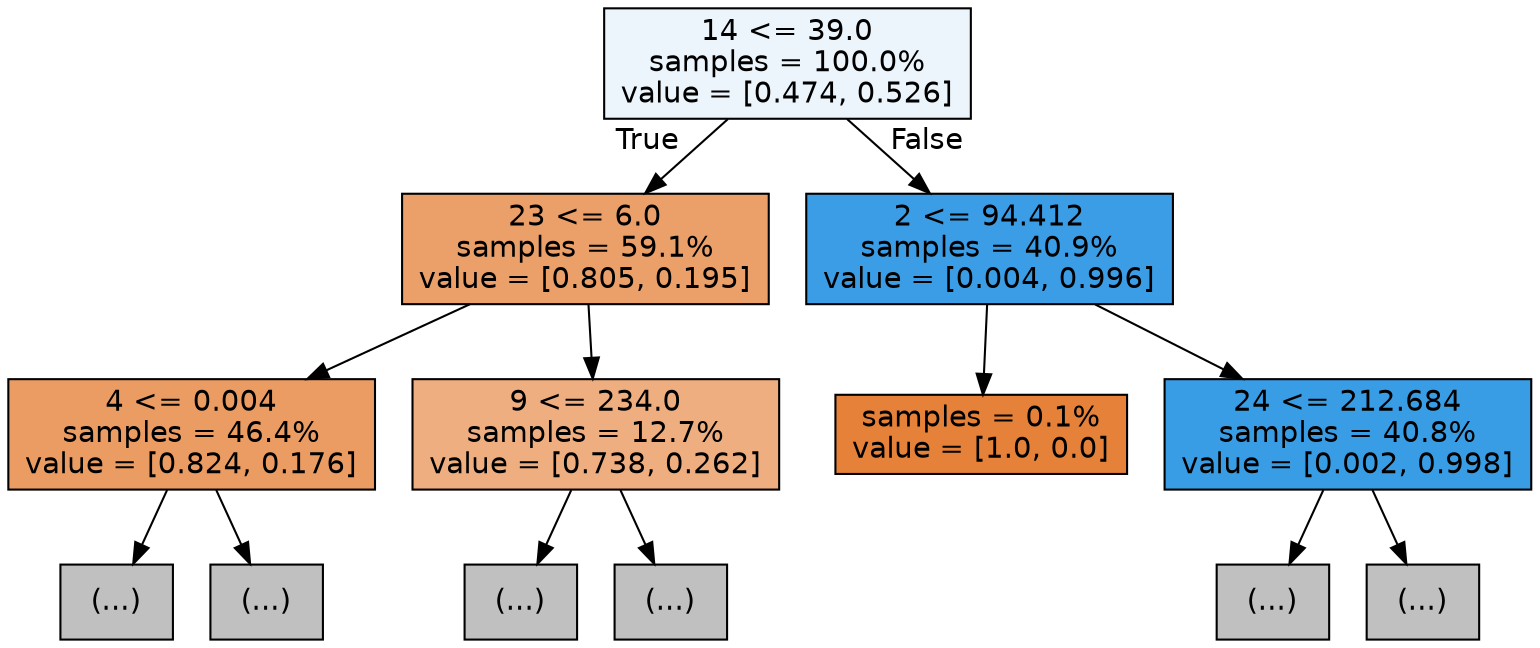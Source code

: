 digraph Tree {
node [shape=box, style="filled", color="black", fontname="helvetica"] ;
edge [fontname="helvetica"] ;
0 [label="14 <= 39.0\nsamples = 100.0%\nvalue = [0.474, 0.526]", fillcolor="#ecf5fc"] ;
1 [label="23 <= 6.0\nsamples = 59.1%\nvalue = [0.805, 0.195]", fillcolor="#eb9f69"] ;
0 -> 1 [labeldistance=2.5, labelangle=45, headlabel="True"] ;
2 [label="4 <= 0.004\nsamples = 46.4%\nvalue = [0.824, 0.176]", fillcolor="#eb9c63"] ;
1 -> 2 ;
3 [label="(...)", fillcolor="#C0C0C0"] ;
2 -> 3 ;
572 [label="(...)", fillcolor="#C0C0C0"] ;
2 -> 572 ;
613 [label="9 <= 234.0\nsamples = 12.7%\nvalue = [0.738, 0.262]", fillcolor="#eeae7f"] ;
1 -> 613 ;
614 [label="(...)", fillcolor="#C0C0C0"] ;
613 -> 614 ;
961 [label="(...)", fillcolor="#C0C0C0"] ;
613 -> 961 ;
1056 [label="2 <= 94.412\nsamples = 40.9%\nvalue = [0.004, 0.996]", fillcolor="#3a9de5"] ;
0 -> 1056 [labeldistance=2.5, labelangle=-45, headlabel="False"] ;
1057 [label="samples = 0.1%\nvalue = [1.0, 0.0]", fillcolor="#e58139"] ;
1056 -> 1057 ;
1058 [label="24 <= 212.684\nsamples = 40.8%\nvalue = [0.002, 0.998]", fillcolor="#399de5"] ;
1056 -> 1058 ;
1059 [label="(...)", fillcolor="#C0C0C0"] ;
1058 -> 1059 ;
1084 [label="(...)", fillcolor="#C0C0C0"] ;
1058 -> 1084 ;
}
